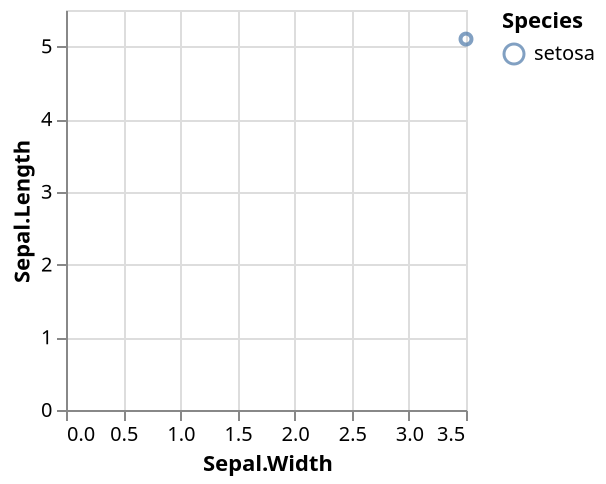 {
  "$schema": "https://vega.github.io/schema/vega-lite/v3.json",
  "datasets": {
    "data-00": [
      {
        "Sepal.Length": 5.1,
        "Sepal.Width": 3.5,
        "Petal.Length": 1.4,
        "Petal.Width": 0.2,
        "Species": "setosa"
      }
    ]
  },
  "layer": [
    {
      "data": {
        "name": "data-00"
      },
      "mark": "point",
      "encoding": {
        "x": {
          "field": "Sepal\\.Width",
          "type": "quantitative",
          "title": "Sepal.Width"
        },
        "y": {
          "field": "Sepal\\.Length",
          "type": "quantitative",
          "title": "Sepal.Length"
        },
        "stroke": {
          "field": "Species",
          "type": "nominal",
          "title": "Species"
        }
      }
    }
  ]
}
